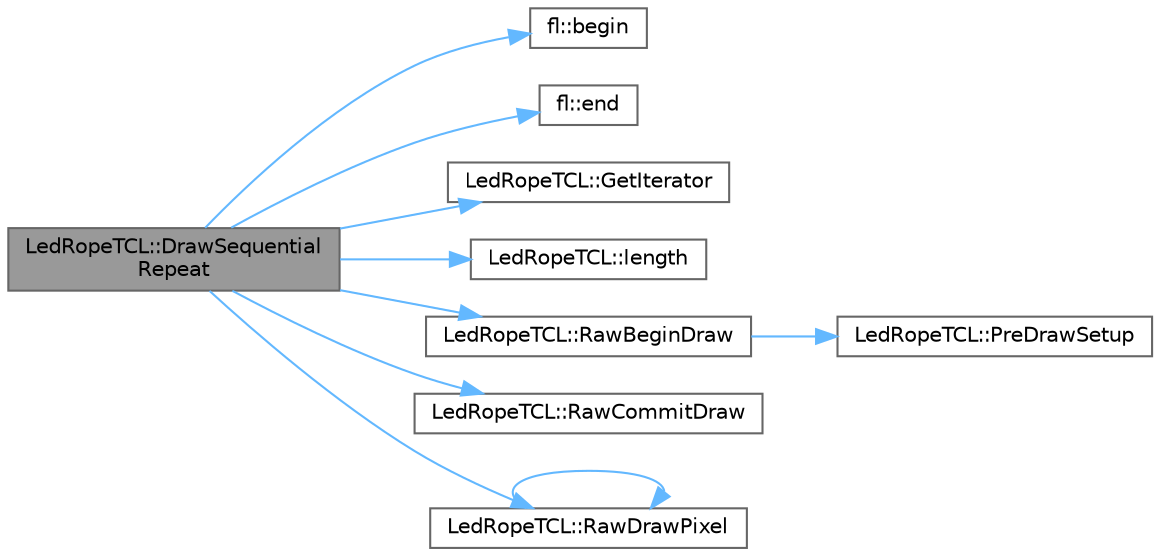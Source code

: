 digraph "LedRopeTCL::DrawSequentialRepeat"
{
 // INTERACTIVE_SVG=YES
 // LATEX_PDF_SIZE
  bgcolor="transparent";
  edge [fontname=Helvetica,fontsize=10,labelfontname=Helvetica,labelfontsize=10];
  node [fontname=Helvetica,fontsize=10,shape=box,height=0.2,width=0.4];
  rankdir="LR";
  Node1 [id="Node000001",label="LedRopeTCL::DrawSequential\lRepeat",height=0.2,width=0.4,color="gray40", fillcolor="grey60", style="filled", fontcolor="black",tooltip=" "];
  Node1 -> Node2 [id="edge1_Node000001_Node000002",color="steelblue1",style="solid",tooltip=" "];
  Node2 [id="Node000002",label="fl::begin",height=0.2,width=0.4,color="grey40", fillcolor="white", style="filled",URL="$d4/d36/namespacefl_a44ec854fe5278548217eba95585d0e58.html#a44ec854fe5278548217eba95585d0e58",tooltip=" "];
  Node1 -> Node3 [id="edge2_Node000001_Node000003",color="steelblue1",style="solid",tooltip=" "];
  Node3 [id="Node000003",label="fl::end",height=0.2,width=0.4,color="grey40", fillcolor="white", style="filled",URL="$d4/d36/namespacefl_a56e7d4811c99d9aa696932bcb89a50b1.html#a56e7d4811c99d9aa696932bcb89a50b1",tooltip=" "];
  Node1 -> Node4 [id="edge3_Node000001_Node000004",color="steelblue1",style="solid",tooltip=" "];
  Node4 [id="Node000004",label="LedRopeTCL::GetIterator",height=0.2,width=0.4,color="grey40", fillcolor="white", style="filled",URL="$d4/df6/class_led_rope_t_c_l_a79ccaade09b2a2ac734abb010107a464.html#a79ccaade09b2a2ac734abb010107a464",tooltip=" "];
  Node1 -> Node5 [id="edge4_Node000001_Node000005",color="steelblue1",style="solid",tooltip=" "];
  Node5 [id="Node000005",label="LedRopeTCL::length",height=0.2,width=0.4,color="grey40", fillcolor="white", style="filled",URL="$d4/df6/class_led_rope_t_c_l_a82a6589500d1934733920c133cdf6710.html#a82a6589500d1934733920c133cdf6710",tooltip=" "];
  Node1 -> Node6 [id="edge5_Node000001_Node000006",color="steelblue1",style="solid",tooltip=" "];
  Node6 [id="Node000006",label="LedRopeTCL::RawBeginDraw",height=0.2,width=0.4,color="grey40", fillcolor="white", style="filled",URL="$d4/df6/class_led_rope_t_c_l_ae60663b8c9b70e2dd58ebbfe14c22111.html#ae60663b8c9b70e2dd58ebbfe14c22111",tooltip=" "];
  Node6 -> Node7 [id="edge6_Node000006_Node000007",color="steelblue1",style="solid",tooltip=" "];
  Node7 [id="Node000007",label="LedRopeTCL::PreDrawSetup",height=0.2,width=0.4,color="grey40", fillcolor="white", style="filled",URL="$d4/df6/class_led_rope_t_c_l_a4aada290bc25e4cc5dceb5a521ed935e.html#a4aada290bc25e4cc5dceb5a521ed935e",tooltip=" "];
  Node1 -> Node8 [id="edge7_Node000001_Node000008",color="steelblue1",style="solid",tooltip=" "];
  Node8 [id="Node000008",label="LedRopeTCL::RawCommitDraw",height=0.2,width=0.4,color="grey40", fillcolor="white", style="filled",URL="$d4/df6/class_led_rope_t_c_l_a2c5c772faf24596d5be70d96581e7454.html#a2c5c772faf24596d5be70d96581e7454",tooltip=" "];
  Node1 -> Node9 [id="edge8_Node000001_Node000009",color="steelblue1",style="solid",tooltip=" "];
  Node9 [id="Node000009",label="LedRopeTCL::RawDrawPixel",height=0.2,width=0.4,color="grey40", fillcolor="white", style="filled",URL="$d4/df6/class_led_rope_t_c_l_a44e74c392ae8f3e56d58000912d38aed.html#a44e74c392ae8f3e56d58000912d38aed",tooltip=" "];
  Node9 -> Node9 [id="edge9_Node000009_Node000009",color="steelblue1",style="solid",tooltip=" "];
}
